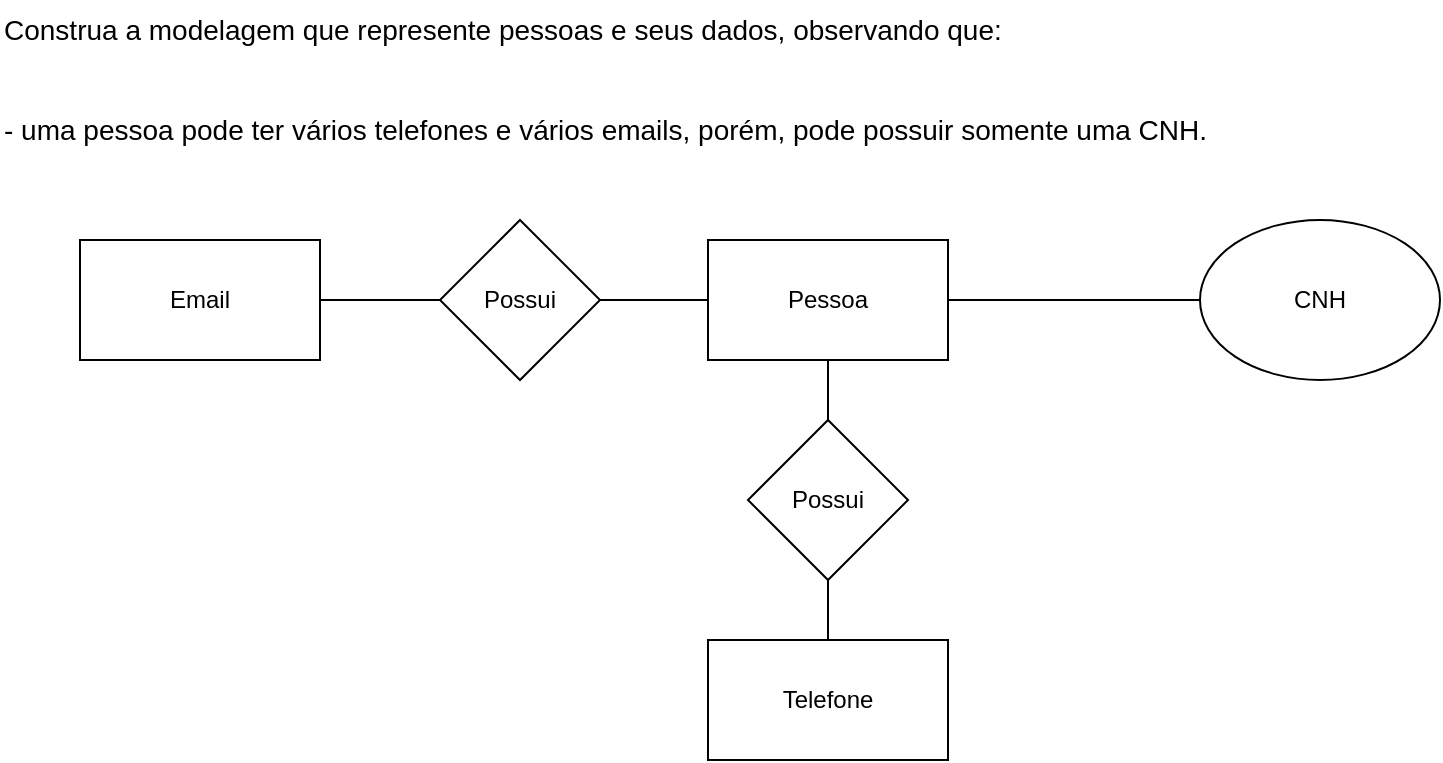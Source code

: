<mxfile version="21.6.5" type="github">
  <diagram name="Página-1" id="Y96OMQw_8pTbOwQz2Rvb">
    <mxGraphModel dx="880" dy="484" grid="1" gridSize="10" guides="1" tooltips="1" connect="1" arrows="1" fold="1" page="1" pageScale="1" pageWidth="827" pageHeight="1169" math="0" shadow="0">
      <root>
        <mxCell id="0" />
        <mxCell id="1" parent="0" />
        <mxCell id="V0AFjdej6yKa0xVy5R2w-2" value="Construa a modelagem que represente pessoas e seus dados, observando que:&#xa;&#xa;&#xa;- uma pessoa pode ter vários telefones e vários emails, porém, pode possuir somente uma CNH." style="text;whiteSpace=wrap;fontSize=14;" vertex="1" parent="1">
          <mxGeometry width="640" height="90" as="geometry" />
        </mxCell>
        <mxCell id="V0AFjdej6yKa0xVy5R2w-9" style="edgeStyle=orthogonalEdgeStyle;rounded=0;orthogonalLoop=1;jettySize=auto;html=1;entryX=0;entryY=0.5;entryDx=0;entryDy=0;endArrow=none;endFill=0;" edge="1" parent="1" source="V0AFjdej6yKa0xVy5R2w-3" target="V0AFjdej6yKa0xVy5R2w-7">
          <mxGeometry relative="1" as="geometry" />
        </mxCell>
        <mxCell id="V0AFjdej6yKa0xVy5R2w-3" value="Email" style="rounded=0;whiteSpace=wrap;html=1;" vertex="1" parent="1">
          <mxGeometry x="40" y="120" width="120" height="60" as="geometry" />
        </mxCell>
        <mxCell id="V0AFjdej6yKa0xVy5R2w-11" style="edgeStyle=orthogonalEdgeStyle;rounded=0;orthogonalLoop=1;jettySize=auto;html=1;entryX=0.5;entryY=0;entryDx=0;entryDy=0;endArrow=none;endFill=0;" edge="1" parent="1" source="V0AFjdej6yKa0xVy5R2w-4" target="V0AFjdej6yKa0xVy5R2w-6">
          <mxGeometry relative="1" as="geometry" />
        </mxCell>
        <mxCell id="V0AFjdej6yKa0xVy5R2w-13" style="edgeStyle=orthogonalEdgeStyle;rounded=0;orthogonalLoop=1;jettySize=auto;html=1;entryX=0;entryY=0.5;entryDx=0;entryDy=0;endArrow=none;endFill=0;" edge="1" parent="1" source="V0AFjdej6yKa0xVy5R2w-4" target="V0AFjdej6yKa0xVy5R2w-8">
          <mxGeometry relative="1" as="geometry" />
        </mxCell>
        <mxCell id="V0AFjdej6yKa0xVy5R2w-4" value="Pessoa" style="rounded=0;whiteSpace=wrap;html=1;" vertex="1" parent="1">
          <mxGeometry x="354" y="120" width="120" height="60" as="geometry" />
        </mxCell>
        <mxCell id="V0AFjdej6yKa0xVy5R2w-12" style="edgeStyle=orthogonalEdgeStyle;rounded=0;orthogonalLoop=1;jettySize=auto;html=1;entryX=0.5;entryY=1;entryDx=0;entryDy=0;endArrow=none;endFill=0;" edge="1" parent="1" source="V0AFjdej6yKa0xVy5R2w-5" target="V0AFjdej6yKa0xVy5R2w-6">
          <mxGeometry relative="1" as="geometry" />
        </mxCell>
        <mxCell id="V0AFjdej6yKa0xVy5R2w-5" value="Telefone" style="rounded=0;whiteSpace=wrap;html=1;" vertex="1" parent="1">
          <mxGeometry x="354" y="320" width="120" height="60" as="geometry" />
        </mxCell>
        <mxCell id="V0AFjdej6yKa0xVy5R2w-6" value="Possui" style="rhombus;whiteSpace=wrap;html=1;" vertex="1" parent="1">
          <mxGeometry x="374" y="210" width="80" height="80" as="geometry" />
        </mxCell>
        <mxCell id="V0AFjdej6yKa0xVy5R2w-10" style="edgeStyle=orthogonalEdgeStyle;rounded=0;orthogonalLoop=1;jettySize=auto;html=1;entryX=0;entryY=0.5;entryDx=0;entryDy=0;endArrow=none;endFill=0;" edge="1" parent="1" source="V0AFjdej6yKa0xVy5R2w-7" target="V0AFjdej6yKa0xVy5R2w-4">
          <mxGeometry relative="1" as="geometry" />
        </mxCell>
        <mxCell id="V0AFjdej6yKa0xVy5R2w-7" value="Possui" style="rhombus;whiteSpace=wrap;html=1;" vertex="1" parent="1">
          <mxGeometry x="220" y="110" width="80" height="80" as="geometry" />
        </mxCell>
        <mxCell id="V0AFjdej6yKa0xVy5R2w-8" value="CNH" style="ellipse;whiteSpace=wrap;html=1;" vertex="1" parent="1">
          <mxGeometry x="600" y="110" width="120" height="80" as="geometry" />
        </mxCell>
      </root>
    </mxGraphModel>
  </diagram>
</mxfile>
